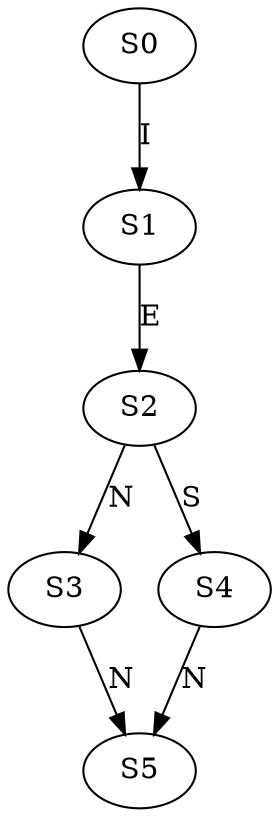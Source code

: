 strict digraph  {
	S0 -> S1 [ label = I ];
	S1 -> S2 [ label = E ];
	S2 -> S3 [ label = N ];
	S2 -> S4 [ label = S ];
	S3 -> S5 [ label = N ];
	S4 -> S5 [ label = N ];
}
